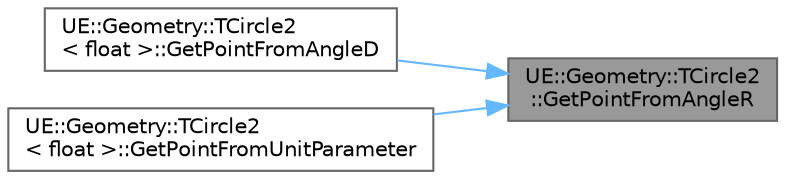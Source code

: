 digraph "UE::Geometry::TCircle2::GetPointFromAngleR"
{
 // INTERACTIVE_SVG=YES
 // LATEX_PDF_SIZE
  bgcolor="transparent";
  edge [fontname=Helvetica,fontsize=10,labelfontname=Helvetica,labelfontsize=10];
  node [fontname=Helvetica,fontsize=10,shape=box,height=0.2,width=0.4];
  rankdir="RL";
  Node1 [id="Node000001",label="UE::Geometry::TCircle2\l::GetPointFromAngleR",height=0.2,width=0.4,color="gray40", fillcolor="grey60", style="filled", fontcolor="black",tooltip=" "];
  Node1 -> Node2 [id="edge1_Node000001_Node000002",dir="back",color="steelblue1",style="solid",tooltip=" "];
  Node2 [id="Node000002",label="UE::Geometry::TCircle2\l\< float \>::GetPointFromAngleD",height=0.2,width=0.4,color="grey40", fillcolor="white", style="filled",URL="$da/dec/structUE_1_1Geometry_1_1TCircle2.html#afb708a6ca7d896ec078344c0efc6317e",tooltip=" "];
  Node1 -> Node3 [id="edge2_Node000001_Node000003",dir="back",color="steelblue1",style="solid",tooltip=" "];
  Node3 [id="Node000003",label="UE::Geometry::TCircle2\l\< float \>::GetPointFromUnitParameter",height=0.2,width=0.4,color="grey40", fillcolor="white", style="filled",URL="$da/dec/structUE_1_1Geometry_1_1TCircle2.html#a3b419b0a96adfd289581db0fb14a4c6a",tooltip=" "];
}
